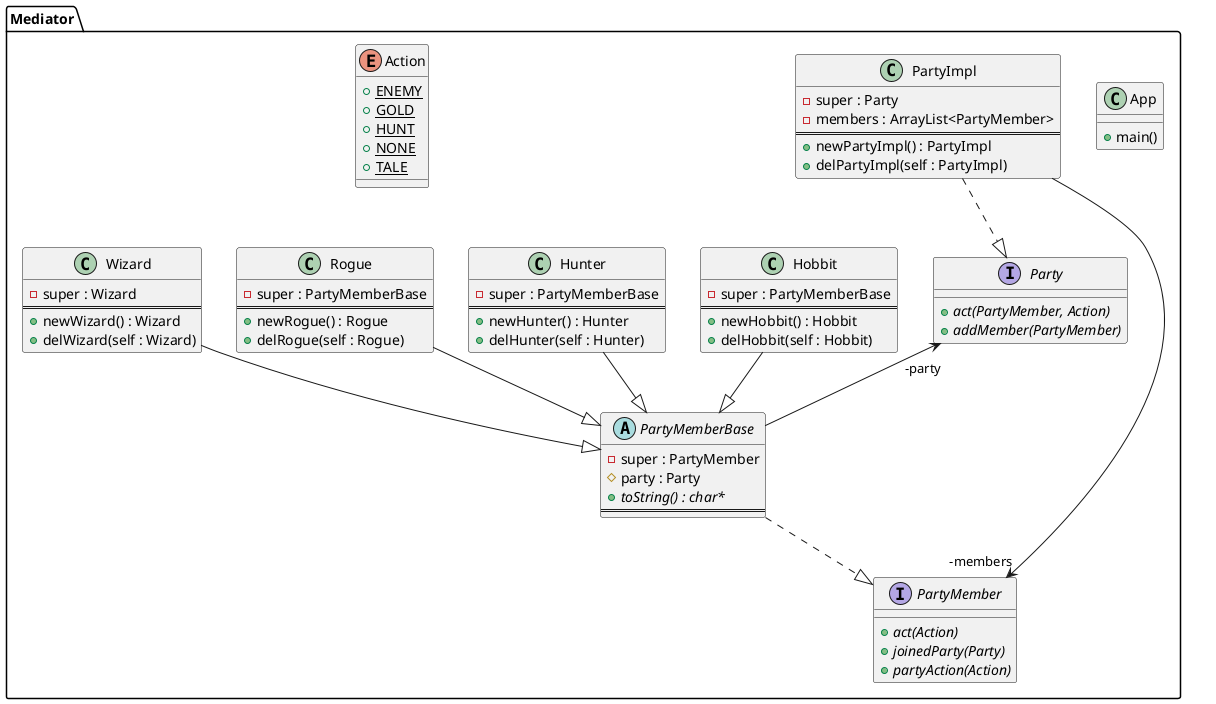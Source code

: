 @startuml mediator 
package Mediator{
    class App{
        + main()
    }
    interface Party{
        + act(PartyMember, Action) {abstract}
        + addMember(PartyMember) {abstract} 
    }
    interface PartyMember{
        + act(Action) {abstract}
        + joinedParty(Party) {abstract}
        + partyAction(Action) {abstract}
    }
    class PartyImpl{
        - super : Party
        - members : ArrayList<PartyMember> 
        ==
        + newPartyImpl() : PartyImpl
        + delPartyImpl(self : PartyImpl)
    }
    abstract class PartyMemberBase{
        - super : PartyMember
        # party : Party
        + toString() : char* {abstract}
        ==
    }
    class Hobbit{
        - super : PartyMemberBase
        ==
        + newHobbit() : Hobbit
        + delHobbit(self : Hobbit)
    }
    class Hunter{
        - super : PartyMemberBase
        ==
        + newHunter() : Hunter
        + delHunter(self : Hunter)
    }
    class Rogue{
        - super : PartyMemberBase
        ==
        + newRogue() : Rogue
        + delRogue(self : Rogue)
    }
    class Wizard{
        - super : Wizard
        ==
        + newWizard() : Wizard
        + delWizard(self : Wizard)
    }
    enum Action{
        + ENEMY {static}
        + GOLD {static}
        + HUNT {static}
        + NONE {static}
        + TALE {static}
    }
    

    PartyImpl ..|> Party
    PartyMemberBase ..|> PartyMember
    PartyImpl --> "-members" PartyMember 
    Party "-party" <-- PartyMemberBase
    
    Hobbit --|> PartyMemberBase
    Hunter --|> PartyMemberBase
    Rogue --|> PartyMemberBase
    Wizard --|> PartyMemberBase 
}
@enduml